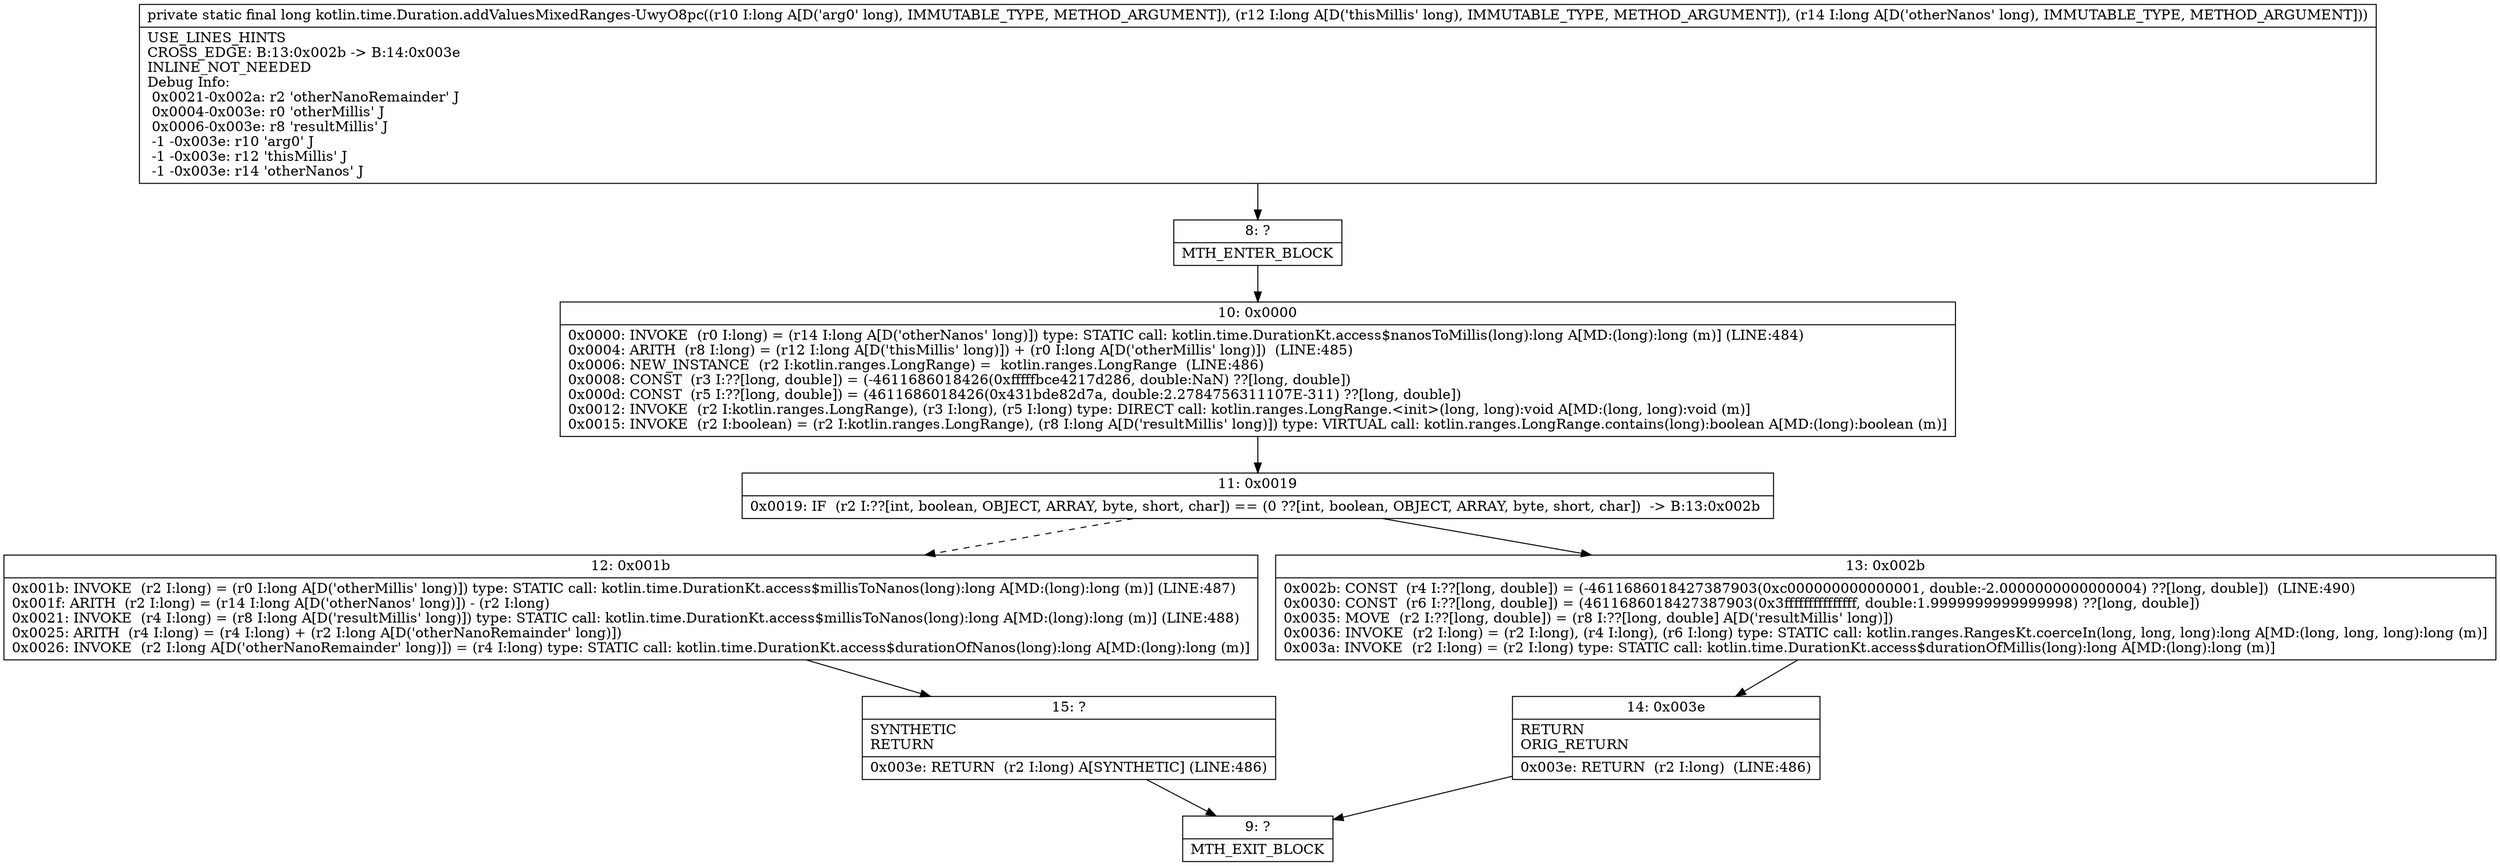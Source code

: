 digraph "CFG forkotlin.time.Duration.addValuesMixedRanges\-UwyO8pc(JJJ)J" {
Node_8 [shape=record,label="{8\:\ ?|MTH_ENTER_BLOCK\l}"];
Node_10 [shape=record,label="{10\:\ 0x0000|0x0000: INVOKE  (r0 I:long) = (r14 I:long A[D('otherNanos' long)]) type: STATIC call: kotlin.time.DurationKt.access$nanosToMillis(long):long A[MD:(long):long (m)] (LINE:484)\l0x0004: ARITH  (r8 I:long) = (r12 I:long A[D('thisMillis' long)]) + (r0 I:long A[D('otherMillis' long)])  (LINE:485)\l0x0006: NEW_INSTANCE  (r2 I:kotlin.ranges.LongRange) =  kotlin.ranges.LongRange  (LINE:486)\l0x0008: CONST  (r3 I:??[long, double]) = (\-4611686018426(0xfffffbce4217d286, double:NaN) ??[long, double]) \l0x000d: CONST  (r5 I:??[long, double]) = (4611686018426(0x431bde82d7a, double:2.2784756311107E\-311) ??[long, double]) \l0x0012: INVOKE  (r2 I:kotlin.ranges.LongRange), (r3 I:long), (r5 I:long) type: DIRECT call: kotlin.ranges.LongRange.\<init\>(long, long):void A[MD:(long, long):void (m)]\l0x0015: INVOKE  (r2 I:boolean) = (r2 I:kotlin.ranges.LongRange), (r8 I:long A[D('resultMillis' long)]) type: VIRTUAL call: kotlin.ranges.LongRange.contains(long):boolean A[MD:(long):boolean (m)]\l}"];
Node_11 [shape=record,label="{11\:\ 0x0019|0x0019: IF  (r2 I:??[int, boolean, OBJECT, ARRAY, byte, short, char]) == (0 ??[int, boolean, OBJECT, ARRAY, byte, short, char])  \-\> B:13:0x002b \l}"];
Node_12 [shape=record,label="{12\:\ 0x001b|0x001b: INVOKE  (r2 I:long) = (r0 I:long A[D('otherMillis' long)]) type: STATIC call: kotlin.time.DurationKt.access$millisToNanos(long):long A[MD:(long):long (m)] (LINE:487)\l0x001f: ARITH  (r2 I:long) = (r14 I:long A[D('otherNanos' long)]) \- (r2 I:long) \l0x0021: INVOKE  (r4 I:long) = (r8 I:long A[D('resultMillis' long)]) type: STATIC call: kotlin.time.DurationKt.access$millisToNanos(long):long A[MD:(long):long (m)] (LINE:488)\l0x0025: ARITH  (r4 I:long) = (r4 I:long) + (r2 I:long A[D('otherNanoRemainder' long)]) \l0x0026: INVOKE  (r2 I:long A[D('otherNanoRemainder' long)]) = (r4 I:long) type: STATIC call: kotlin.time.DurationKt.access$durationOfNanos(long):long A[MD:(long):long (m)]\l}"];
Node_15 [shape=record,label="{15\:\ ?|SYNTHETIC\lRETURN\l|0x003e: RETURN  (r2 I:long) A[SYNTHETIC] (LINE:486)\l}"];
Node_9 [shape=record,label="{9\:\ ?|MTH_EXIT_BLOCK\l}"];
Node_13 [shape=record,label="{13\:\ 0x002b|0x002b: CONST  (r4 I:??[long, double]) = (\-4611686018427387903(0xc000000000000001, double:\-2.0000000000000004) ??[long, double])  (LINE:490)\l0x0030: CONST  (r6 I:??[long, double]) = (4611686018427387903(0x3fffffffffffffff, double:1.9999999999999998) ??[long, double]) \l0x0035: MOVE  (r2 I:??[long, double]) = (r8 I:??[long, double] A[D('resultMillis' long)]) \l0x0036: INVOKE  (r2 I:long) = (r2 I:long), (r4 I:long), (r6 I:long) type: STATIC call: kotlin.ranges.RangesKt.coerceIn(long, long, long):long A[MD:(long, long, long):long (m)]\l0x003a: INVOKE  (r2 I:long) = (r2 I:long) type: STATIC call: kotlin.time.DurationKt.access$durationOfMillis(long):long A[MD:(long):long (m)]\l}"];
Node_14 [shape=record,label="{14\:\ 0x003e|RETURN\lORIG_RETURN\l|0x003e: RETURN  (r2 I:long)  (LINE:486)\l}"];
MethodNode[shape=record,label="{private static final long kotlin.time.Duration.addValuesMixedRanges\-UwyO8pc((r10 I:long A[D('arg0' long), IMMUTABLE_TYPE, METHOD_ARGUMENT]), (r12 I:long A[D('thisMillis' long), IMMUTABLE_TYPE, METHOD_ARGUMENT]), (r14 I:long A[D('otherNanos' long), IMMUTABLE_TYPE, METHOD_ARGUMENT]))  | USE_LINES_HINTS\lCROSS_EDGE: B:13:0x002b \-\> B:14:0x003e\lINLINE_NOT_NEEDED\lDebug Info:\l  0x0021\-0x002a: r2 'otherNanoRemainder' J\l  0x0004\-0x003e: r0 'otherMillis' J\l  0x0006\-0x003e: r8 'resultMillis' J\l  \-1 \-0x003e: r10 'arg0' J\l  \-1 \-0x003e: r12 'thisMillis' J\l  \-1 \-0x003e: r14 'otherNanos' J\l}"];
MethodNode -> Node_8;Node_8 -> Node_10;
Node_10 -> Node_11;
Node_11 -> Node_12[style=dashed];
Node_11 -> Node_13;
Node_12 -> Node_15;
Node_15 -> Node_9;
Node_13 -> Node_14;
Node_14 -> Node_9;
}

